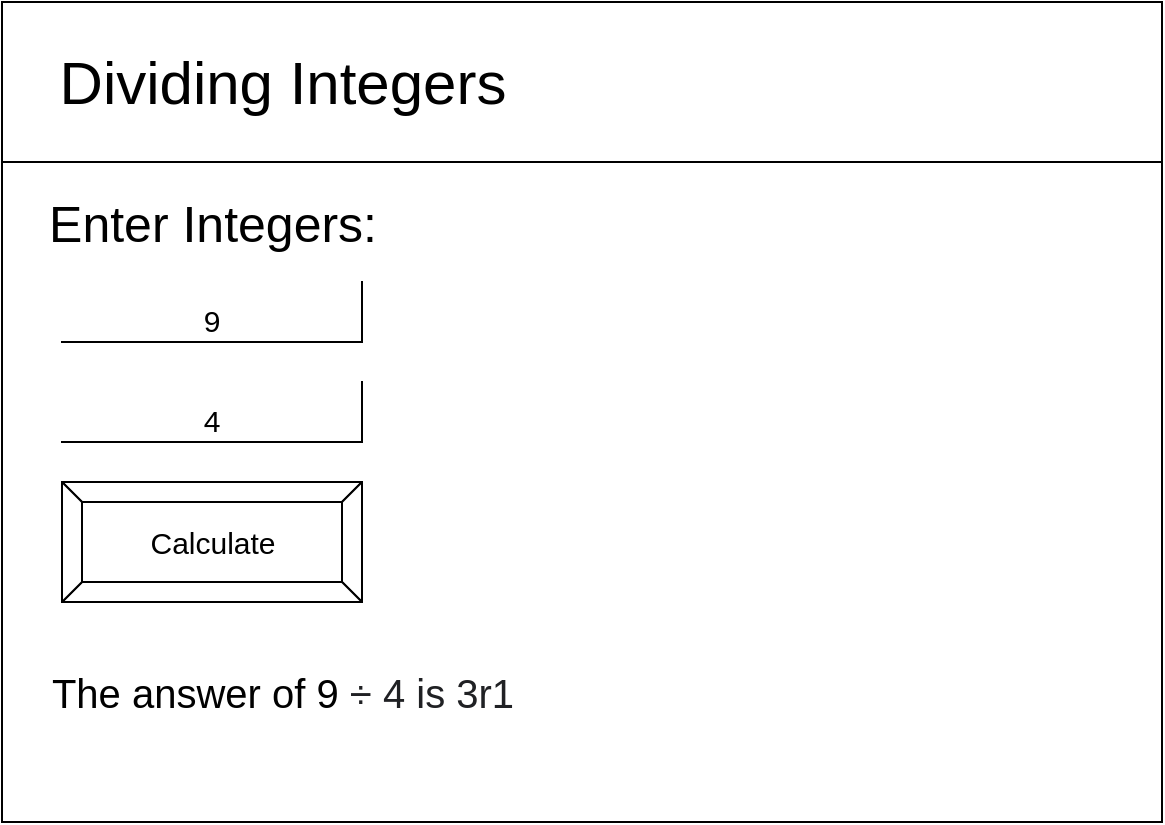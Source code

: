 <mxfile>
    <diagram id="Spnc1jrI0U6wtWUgOsbq" name="Page-1">
        <mxGraphModel dx="1522" dy="1616" grid="1" gridSize="10" guides="1" tooltips="1" connect="1" arrows="1" fold="1" page="1" pageScale="1" pageWidth="850" pageHeight="1100" math="0" shadow="0">
            <root>
                <mxCell id="0"/>
                <mxCell id="1" parent="0"/>
                <mxCell id="2" value="" style="verticalLabelPosition=bottom;verticalAlign=top;html=1;shape=mxgraph.basic.rect;fillColor2=none;strokeWidth=1;size=20;indent=5;" vertex="1" parent="1">
                    <mxGeometry x="-170" y="-180" width="580" height="410" as="geometry"/>
                </mxCell>
                <mxCell id="3" value="" style="verticalLabelPosition=bottom;verticalAlign=top;html=1;shape=mxgraph.basic.rect;fillColor2=none;strokeWidth=1;size=20;indent=5;" vertex="1" parent="1">
                    <mxGeometry x="-170" y="-180" width="580" height="80" as="geometry"/>
                </mxCell>
                <mxCell id="4" value="&lt;font style=&quot;font-size: 30px&quot;&gt;Dividing Integers&lt;/font&gt;" style="text;html=1;align=center;verticalAlign=middle;resizable=0;points=[];autosize=1;strokeColor=none;fillColor=none;" vertex="1" parent="1">
                    <mxGeometry x="-150" y="-155" width="240" height="30" as="geometry"/>
                </mxCell>
                <mxCell id="5" value="&lt;font style=&quot;font-size: 25px&quot;&gt;Enter Integers:&lt;br&gt;&lt;/font&gt;" style="text;html=1;align=center;verticalAlign=middle;resizable=0;points=[];autosize=1;strokeColor=none;fillColor=none;" vertex="1" parent="1">
                    <mxGeometry x="-155" y="-80" width="180" height="20" as="geometry"/>
                </mxCell>
                <mxCell id="6" value="&lt;span style=&quot;font-size: 15px&quot;&gt;4&lt;/span&gt;" style="shape=partialRectangle;whiteSpace=wrap;html=1;top=0;left=0;fillColor=none;fontSize=25;" vertex="1" parent="1">
                    <mxGeometry x="-140" y="10" width="150" height="30" as="geometry"/>
                </mxCell>
                <mxCell id="7" value="&lt;font style=&quot;font-size: 15px&quot;&gt;9&lt;br&gt;&lt;/font&gt;" style="shape=partialRectangle;whiteSpace=wrap;html=1;top=0;left=0;fillColor=none;fontSize=25;" vertex="1" parent="1">
                    <mxGeometry x="-140" y="-40" width="150" height="30" as="geometry"/>
                </mxCell>
                <mxCell id="8" value="Calculate" style="labelPosition=center;verticalLabelPosition=middle;align=center;html=1;shape=mxgraph.basic.button;dx=10;fontSize=15;fontColor=#000000;" vertex="1" parent="1">
                    <mxGeometry x="-140" y="60" width="150" height="60" as="geometry"/>
                </mxCell>
                <mxCell id="9" value="&lt;font style=&quot;font-size: 20px&quot;&gt;The answer of 9&amp;nbsp;&lt;span style=&quot;color: rgb(32 , 33 , 36) ; text-align: left ; background-color: rgb(255 , 255 , 255)&quot;&gt;÷ 4 is 3r1&lt;/span&gt;&lt;/font&gt;" style="text;html=1;align=center;verticalAlign=middle;resizable=0;points=[];autosize=1;strokeColor=none;fillColor=none;fontSize=15;fontColor=#000000;" vertex="1" parent="1">
                    <mxGeometry x="-155" y="150" width="250" height="30" as="geometry"/>
                </mxCell>
            </root>
        </mxGraphModel>
    </diagram>
</mxfile>